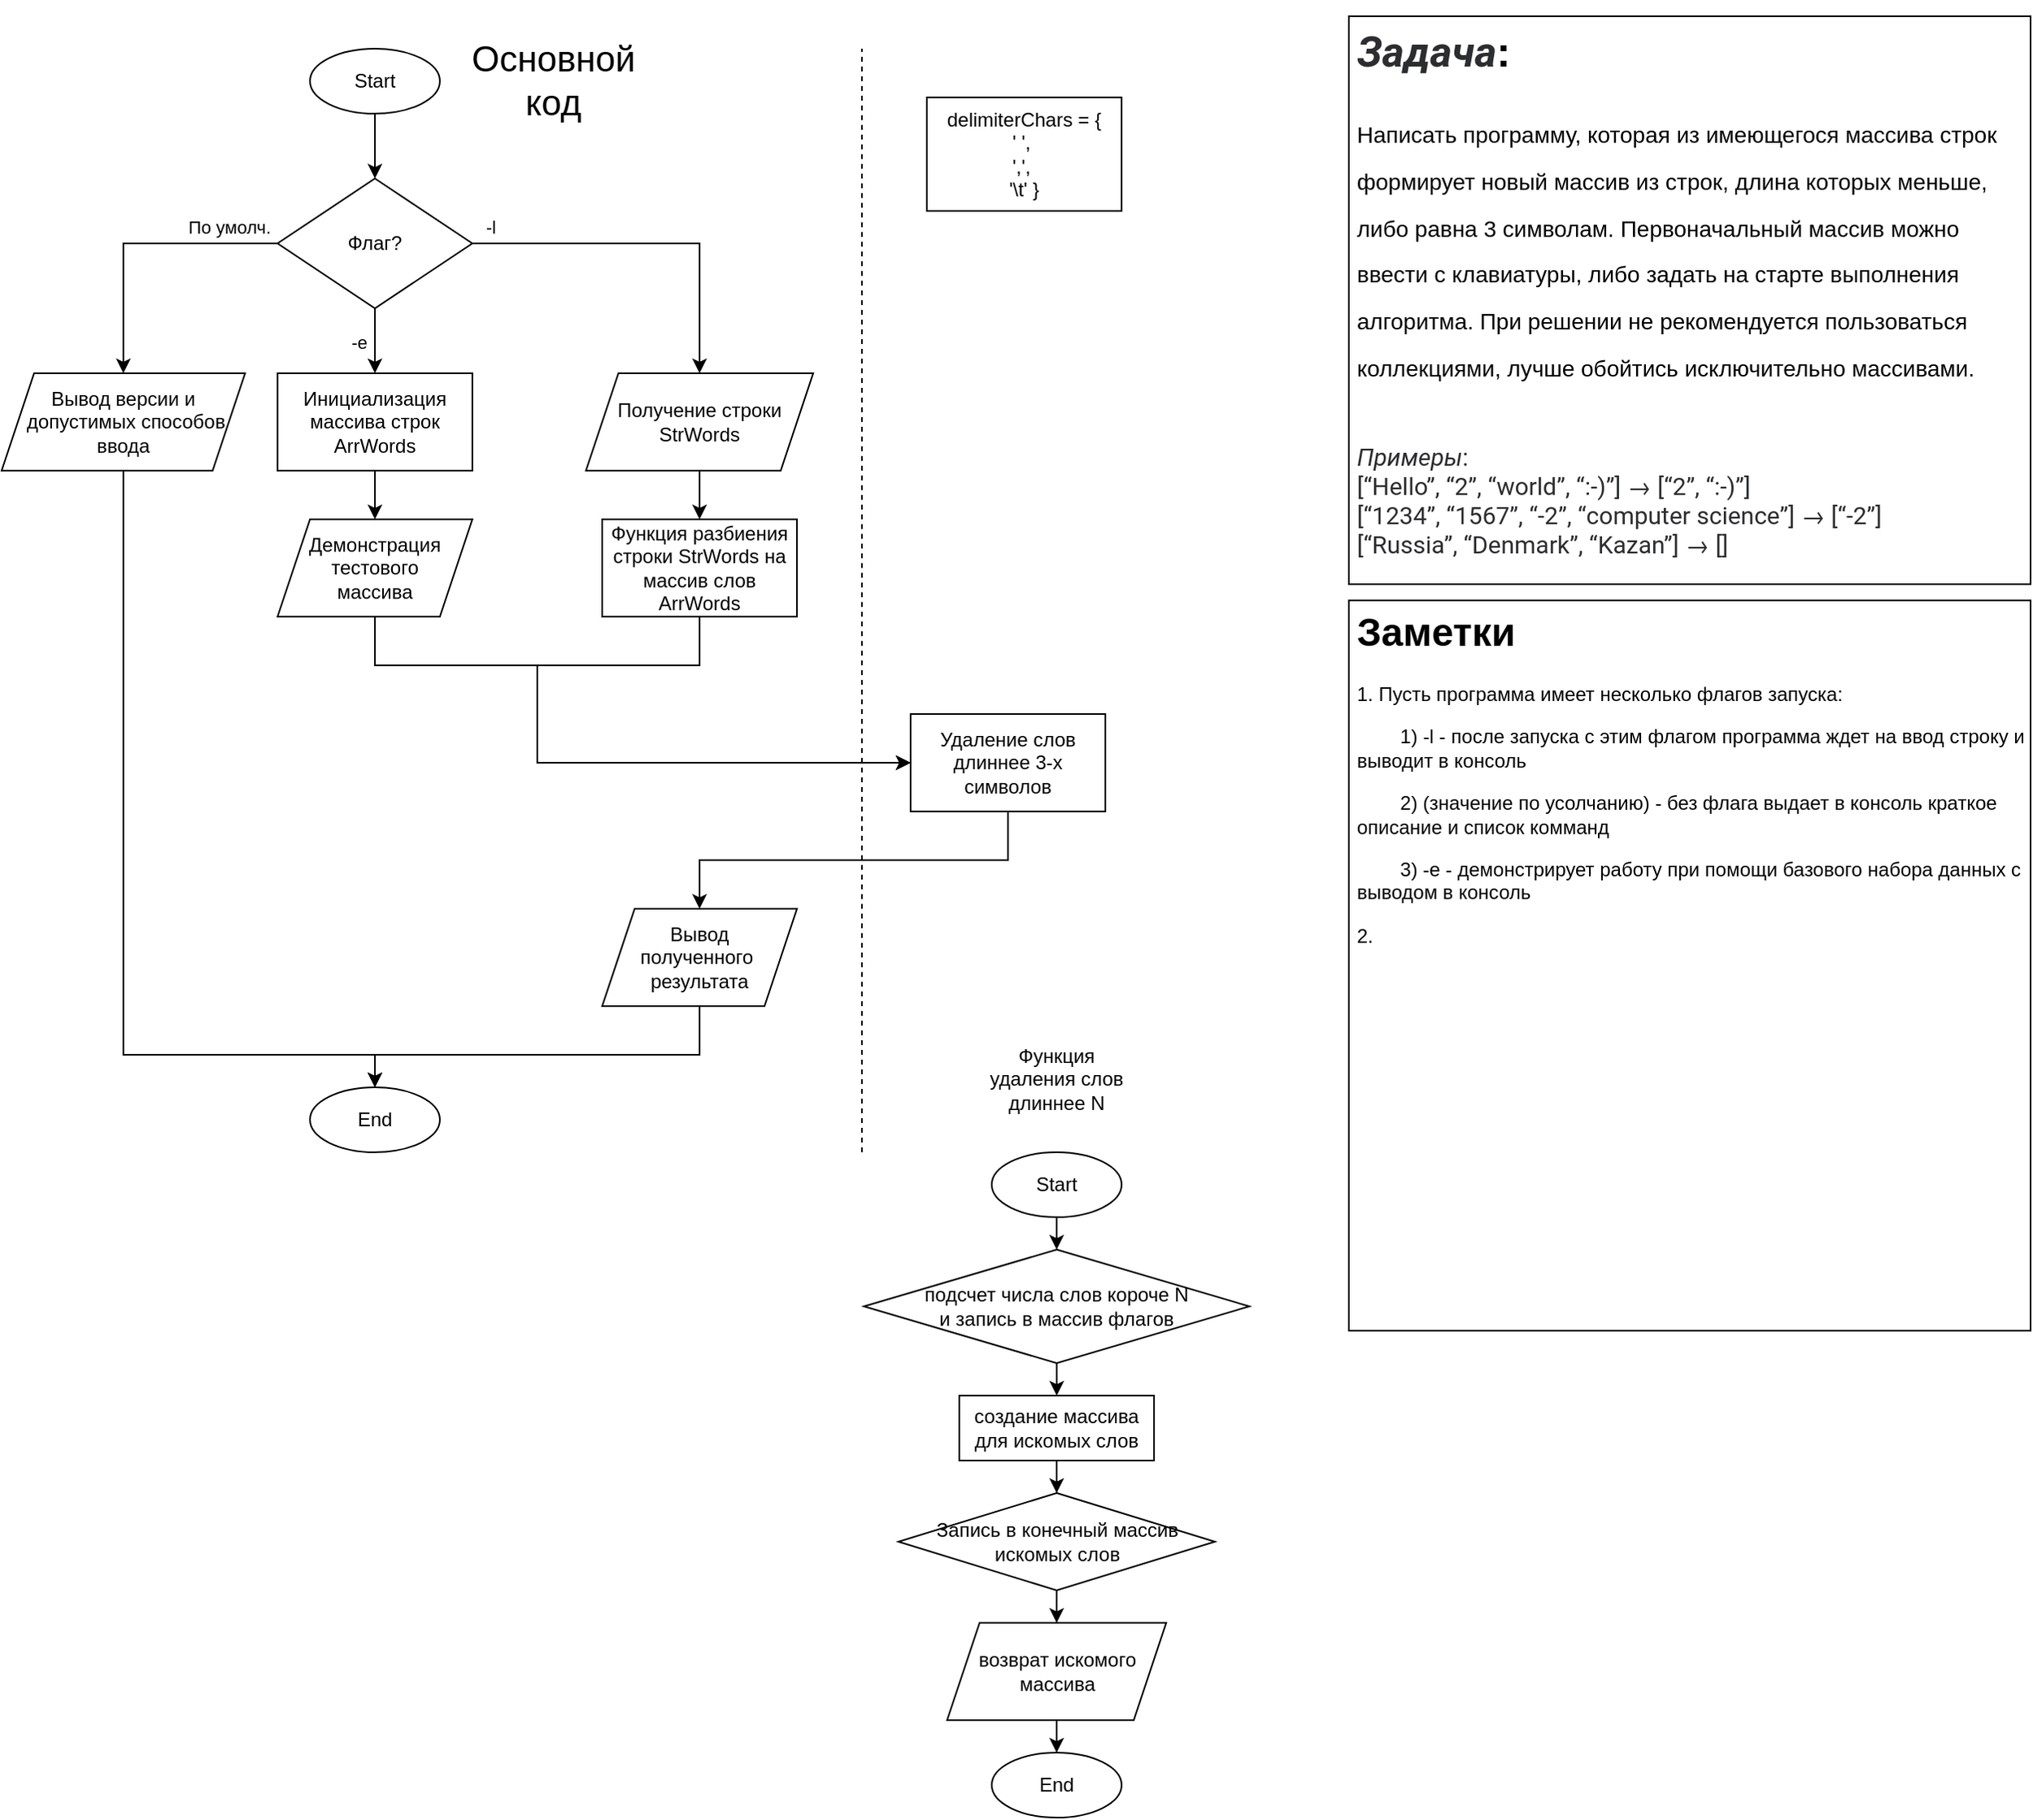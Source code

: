 <mxfile version="22.1.2" type="device">
  <diagram name="Страница 1" id="pv2W36bFjC1o42JSapMG">
    <mxGraphModel dx="779" dy="1206" grid="1" gridSize="10" guides="1" tooltips="1" connect="1" arrows="1" fold="1" page="1" pageScale="1" pageWidth="1920" pageHeight="1200" math="0" shadow="0">
      <root>
        <mxCell id="0" />
        <mxCell id="1" parent="0" />
        <mxCell id="-P6mRwowKEXQZiQl9OTc-1" value="&lt;h1 style=&quot;font-size: 26px;&quot;&gt;&lt;span style=&quot;background-color: rgb(255, 255, 255);&quot;&gt;&lt;em style=&quot;box-sizing: border-box; color: rgb(44, 45, 48); font-family: Onest, Roboto, &amp;quot;San Francisco&amp;quot;, &amp;quot;Helvetica Neue&amp;quot;, Helvetica, Arial;&quot;&gt;Задача&lt;/em&gt;:&lt;span style=&quot;font-weight: normal;&quot;&gt;&amp;nbsp;&lt;/span&gt;&lt;/span&gt;&lt;/h1&gt;&lt;h1&gt;&lt;span style=&quot;background-color: initial; font-weight: normal;&quot;&gt;&lt;font style=&quot;font-size: 14px;&quot;&gt;Написать программу, которая из имеющегося массива строк формирует новый массив из строк, длина которых меньше, либо равна 3 символам. Первоначальный массив можно ввести с клавиатуры, либо задать на старте выполнения алгоритма. При решении не рекомендуется пользоваться коллекциями, лучше обойтись исключительно массивами.&lt;/font&gt;&lt;/span&gt;&lt;br&gt;&lt;/h1&gt;&lt;p&gt;&lt;a style=&quot;box-sizing: border-box; background-color: rgb(255, 255, 255); color: rgb(37, 133, 238); cursor: pointer; overflow-wrap: break-word; font-family: Onest, Roboto, &amp;quot;San Francisco&amp;quot;, &amp;quot;Helvetica Neue&amp;quot;, Helvetica, Arial; font-size: 15px;&quot; target=&quot;_blank&quot; href=&quot;https://gb.ru/lessons/383191/homework&quot;&gt;&lt;/a&gt;&lt;br style=&quot;box-sizing: border-box; color: rgb(44, 45, 48); font-family: Onest, Roboto, &amp;quot;San Francisco&amp;quot;, &amp;quot;Helvetica Neue&amp;quot;, Helvetica, Arial; font-size: 15px; background-color: rgb(255, 255, 255);&quot;&gt;&lt;em style=&quot;box-sizing: border-box; color: rgb(44, 45, 48); font-family: Onest, Roboto, &amp;quot;San Francisco&amp;quot;, &amp;quot;Helvetica Neue&amp;quot;, Helvetica, Arial; font-size: 15px; background-color: rgb(255, 255, 255);&quot;&gt;Примеры&lt;/em&gt;&lt;span style=&quot;color: rgb(44, 45, 48); font-family: Onest, Roboto, &amp;quot;San Francisco&amp;quot;, &amp;quot;Helvetica Neue&amp;quot;, Helvetica, Arial; font-size: 15px; background-color: rgb(255, 255, 255);&quot;&gt;:&lt;/span&gt;&lt;br style=&quot;box-sizing: border-box; color: rgb(44, 45, 48); font-family: Onest, Roboto, &amp;quot;San Francisco&amp;quot;, &amp;quot;Helvetica Neue&amp;quot;, Helvetica, Arial; font-size: 15px; background-color: rgb(255, 255, 255);&quot;&gt;&lt;span style=&quot;color: rgb(44, 45, 48); font-family: Onest, Roboto, &amp;quot;San Francisco&amp;quot;, &amp;quot;Helvetica Neue&amp;quot;, Helvetica, Arial; font-size: 15px; background-color: rgb(255, 255, 255);&quot;&gt;[“Hello”, “2”, “world”, “:-)”] → [“2”, “:-)”]&lt;/span&gt;&lt;br style=&quot;box-sizing: border-box; color: rgb(44, 45, 48); font-family: Onest, Roboto, &amp;quot;San Francisco&amp;quot;, &amp;quot;Helvetica Neue&amp;quot;, Helvetica, Arial; font-size: 15px; background-color: rgb(255, 255, 255);&quot;&gt;&lt;span style=&quot;color: rgb(44, 45, 48); font-family: Onest, Roboto, &amp;quot;San Francisco&amp;quot;, &amp;quot;Helvetica Neue&amp;quot;, Helvetica, Arial; font-size: 15px; background-color: rgb(255, 255, 255);&quot;&gt;[“1234”, “1567”, “-2”, “computer science”] → [“-2”]&lt;/span&gt;&lt;br style=&quot;box-sizing: border-box; color: rgb(44, 45, 48); font-family: Onest, Roboto, &amp;quot;San Francisco&amp;quot;, &amp;quot;Helvetica Neue&amp;quot;, Helvetica, Arial; font-size: 15px; background-color: rgb(255, 255, 255);&quot;&gt;&lt;span style=&quot;color: rgb(44, 45, 48); font-family: Onest, Roboto, &amp;quot;San Francisco&amp;quot;, &amp;quot;Helvetica Neue&amp;quot;, Helvetica, Arial; font-size: 15px; background-color: rgb(255, 255, 255);&quot;&gt;[“Russia”, “Denmark”, “Kazan”] → []&lt;/span&gt;&lt;br&gt;&lt;/p&gt;" style="text;html=1;strokeColor=default;fillColor=default;spacing=5;spacingTop=-20;whiteSpace=wrap;overflow=hidden;rounded=0;" parent="1" vertex="1">
          <mxGeometry x="840" y="60" width="420" height="350" as="geometry" />
        </mxCell>
        <mxCell id="-P6mRwowKEXQZiQl9OTc-5" value="" style="edgeStyle=orthogonalEdgeStyle;rounded=0;orthogonalLoop=1;jettySize=auto;html=1;" parent="1" source="-P6mRwowKEXQZiQl9OTc-2" target="-P6mRwowKEXQZiQl9OTc-4" edge="1">
          <mxGeometry relative="1" as="geometry" />
        </mxCell>
        <mxCell id="-P6mRwowKEXQZiQl9OTc-2" value="Start" style="ellipse;whiteSpace=wrap;html=1;" parent="1" vertex="1">
          <mxGeometry x="200" y="80" width="80" height="40" as="geometry" />
        </mxCell>
        <mxCell id="-P6mRwowKEXQZiQl9OTc-3" value="End" style="ellipse;whiteSpace=wrap;html=1;" parent="1" vertex="1">
          <mxGeometry x="200" y="720" width="80" height="40" as="geometry" />
        </mxCell>
        <mxCell id="-P6mRwowKEXQZiQl9OTc-8" style="edgeStyle=orthogonalEdgeStyle;rounded=0;orthogonalLoop=1;jettySize=auto;html=1;" parent="1" source="-P6mRwowKEXQZiQl9OTc-4" target="09CF1wvdeAijibLfnBBL-1" edge="1">
          <mxGeometry relative="1" as="geometry">
            <mxPoint y="280" as="targetPoint" />
          </mxGeometry>
        </mxCell>
        <mxCell id="-P6mRwowKEXQZiQl9OTc-9" value="По умолч." style="edgeLabel;html=1;align=center;verticalAlign=middle;resizable=0;points=[];" parent="-P6mRwowKEXQZiQl9OTc-8" vertex="1" connectable="0">
          <mxGeometry x="-0.013" y="3" relative="1" as="geometry">
            <mxPoint x="56" y="-13" as="offset" />
          </mxGeometry>
        </mxCell>
        <mxCell id="-P6mRwowKEXQZiQl9OTc-10" style="edgeStyle=orthogonalEdgeStyle;rounded=0;orthogonalLoop=1;jettySize=auto;html=1;exitX=0.5;exitY=1;exitDx=0;exitDy=0;" parent="1" source="-P6mRwowKEXQZiQl9OTc-4" target="09CF1wvdeAijibLfnBBL-6" edge="1">
          <mxGeometry relative="1" as="geometry">
            <mxPoint x="240" y="280" as="targetPoint" />
            <Array as="points">
              <mxPoint x="240" y="260" />
              <mxPoint x="240" y="260" />
            </Array>
          </mxGeometry>
        </mxCell>
        <mxCell id="-P6mRwowKEXQZiQl9OTc-11" value="-e" style="edgeLabel;html=1;align=center;verticalAlign=middle;resizable=0;points=[];" parent="-P6mRwowKEXQZiQl9OTc-10" vertex="1" connectable="0">
          <mxGeometry x="0.216" y="-1" relative="1" as="geometry">
            <mxPoint x="-9" y="-4" as="offset" />
          </mxGeometry>
        </mxCell>
        <mxCell id="-P6mRwowKEXQZiQl9OTc-14" style="edgeStyle=orthogonalEdgeStyle;rounded=0;orthogonalLoop=1;jettySize=auto;html=1;entryX=0.5;entryY=0;entryDx=0;entryDy=0;" parent="1" source="-P6mRwowKEXQZiQl9OTc-4" target="09CF1wvdeAijibLfnBBL-4" edge="1">
          <mxGeometry relative="1" as="geometry">
            <mxPoint x="450" y="310" as="targetPoint" />
            <Array as="points">
              <mxPoint x="440" y="200" />
            </Array>
          </mxGeometry>
        </mxCell>
        <mxCell id="-P6mRwowKEXQZiQl9OTc-15" value="-l" style="edgeLabel;html=1;align=center;verticalAlign=middle;resizable=0;points=[];" parent="-P6mRwowKEXQZiQl9OTc-14" vertex="1" connectable="0">
          <mxGeometry x="-0.603" y="-1" relative="1" as="geometry">
            <mxPoint x="-33" y="-11" as="offset" />
          </mxGeometry>
        </mxCell>
        <mxCell id="-P6mRwowKEXQZiQl9OTc-4" value="Флаг?" style="rhombus;whiteSpace=wrap;html=1;" parent="1" vertex="1">
          <mxGeometry x="180" y="160" width="120" height="80" as="geometry" />
        </mxCell>
        <mxCell id="-P6mRwowKEXQZiQl9OTc-6" value="&lt;h1&gt;Заметки&lt;/h1&gt;&lt;p&gt;1. Пусть программа имеет несколько флагов запуска:&lt;/p&gt;&lt;p&gt;&lt;span style=&quot;background-color: initial; white-space: pre;&quot;&gt;&#x9;&lt;/span&gt;1&lt;span style=&quot;background-color: initial;&quot;&gt;) -l - после запуска с этим флагом программа ждет на ввод строку и выводит в консоль&lt;/span&gt;&lt;/p&gt;&lt;p&gt;&lt;span style=&quot;white-space: pre;&quot;&gt;&#x9;&lt;/span&gt;2) (значение по усолчанию) - без флага выдает в консоль краткое описание и список комманд&lt;br&gt;&lt;/p&gt;&lt;p&gt;&lt;span style=&quot;white-space: pre;&quot;&gt;&#x9;&lt;/span&gt;3) -e - демонстрирует работу при помощи базового набора данных с выводом в консоль&lt;/p&gt;&lt;p&gt;2.&amp;nbsp;&lt;/p&gt;&lt;p&gt;&lt;br&gt;&lt;/p&gt;" style="text;html=1;strokeColor=default;fillColor=default;spacing=5;spacingTop=-20;whiteSpace=wrap;overflow=hidden;rounded=0;" parent="1" vertex="1">
          <mxGeometry x="840" y="420" width="420" height="450" as="geometry" />
        </mxCell>
        <mxCell id="09CF1wvdeAijibLfnBBL-2" style="edgeStyle=orthogonalEdgeStyle;rounded=0;orthogonalLoop=1;jettySize=auto;html=1;exitX=0.5;exitY=1;exitDx=0;exitDy=0;" parent="1" source="09CF1wvdeAijibLfnBBL-1" target="-P6mRwowKEXQZiQl9OTc-3" edge="1">
          <mxGeometry relative="1" as="geometry">
            <mxPoint x="-10" y="480" as="sourcePoint" />
            <Array as="points">
              <mxPoint x="85" y="700" />
              <mxPoint x="240" y="700" />
            </Array>
          </mxGeometry>
        </mxCell>
        <mxCell id="09CF1wvdeAijibLfnBBL-1" value="Вывод версии и&lt;br&gt;&amp;nbsp;допустимых способов ввода" style="shape=parallelogram;perimeter=parallelogramPerimeter;whiteSpace=wrap;html=1;fixedSize=1;" parent="1" vertex="1">
          <mxGeometry x="10" y="280" width="150" height="60" as="geometry" />
        </mxCell>
        <mxCell id="09CF1wvdeAijibLfnBBL-8" style="edgeStyle=orthogonalEdgeStyle;rounded=0;orthogonalLoop=1;jettySize=auto;html=1;" parent="1" source="09CF1wvdeAijibLfnBBL-4" target="09CF1wvdeAijibLfnBBL-7" edge="1">
          <mxGeometry relative="1" as="geometry">
            <Array as="points">
              <mxPoint x="440" y="400" />
            </Array>
          </mxGeometry>
        </mxCell>
        <mxCell id="09CF1wvdeAijibLfnBBL-4" value="Получение строки StrWords" style="shape=parallelogram;perimeter=parallelogramPerimeter;whiteSpace=wrap;html=1;fixedSize=1;" parent="1" vertex="1">
          <mxGeometry x="370" y="280" width="140" height="60" as="geometry" />
        </mxCell>
        <mxCell id="09CF1wvdeAijibLfnBBL-16" style="edgeStyle=orthogonalEdgeStyle;rounded=0;orthogonalLoop=1;jettySize=auto;html=1;" parent="1" source="09CF1wvdeAijibLfnBBL-6" target="09CF1wvdeAijibLfnBBL-15" edge="1">
          <mxGeometry relative="1" as="geometry" />
        </mxCell>
        <mxCell id="09CF1wvdeAijibLfnBBL-6" value="Инициализация массива строк ArrWords" style="rounded=0;whiteSpace=wrap;html=1;" parent="1" vertex="1">
          <mxGeometry x="180" y="280" width="120" height="60" as="geometry" />
        </mxCell>
        <mxCell id="09CF1wvdeAijibLfnBBL-11" style="edgeStyle=orthogonalEdgeStyle;rounded=0;orthogonalLoop=1;jettySize=auto;html=1;" parent="1" source="09CF1wvdeAijibLfnBBL-7" target="09CF1wvdeAijibLfnBBL-9" edge="1">
          <mxGeometry relative="1" as="geometry">
            <Array as="points">
              <mxPoint x="440" y="460" />
              <mxPoint x="340" y="460" />
              <mxPoint x="340" y="520" />
            </Array>
          </mxGeometry>
        </mxCell>
        <mxCell id="09CF1wvdeAijibLfnBBL-7" value="Функция разбиения&lt;br&gt;строки StrWords на массив слов ArrWords" style="rounded=0;whiteSpace=wrap;html=1;" parent="1" vertex="1">
          <mxGeometry x="380" y="370" width="120" height="60" as="geometry" />
        </mxCell>
        <mxCell id="09CF1wvdeAijibLfnBBL-12" style="edgeStyle=orthogonalEdgeStyle;rounded=0;orthogonalLoop=1;jettySize=auto;html=1;" parent="1" source="09CF1wvdeAijibLfnBBL-9" target="09CF1wvdeAijibLfnBBL-18" edge="1">
          <mxGeometry relative="1" as="geometry">
            <mxPoint x="440" y="610" as="targetPoint" />
            <Array as="points">
              <mxPoint x="630" y="580" />
              <mxPoint x="440" y="580" />
            </Array>
          </mxGeometry>
        </mxCell>
        <mxCell id="09CF1wvdeAijibLfnBBL-9" value="Удаление слов длиннее 3-х символов" style="rounded=0;whiteSpace=wrap;html=1;" parent="1" vertex="1">
          <mxGeometry x="570" y="490" width="120" height="60" as="geometry" />
        </mxCell>
        <mxCell id="09CF1wvdeAijibLfnBBL-13" value="" style="endArrow=none;dashed=1;html=1;rounded=0;" parent="1" edge="1">
          <mxGeometry width="50" height="50" relative="1" as="geometry">
            <mxPoint x="540" y="760" as="sourcePoint" />
            <mxPoint x="540" y="80" as="targetPoint" />
          </mxGeometry>
        </mxCell>
        <mxCell id="09CF1wvdeAijibLfnBBL-17" style="edgeStyle=orthogonalEdgeStyle;rounded=0;orthogonalLoop=1;jettySize=auto;html=1;" parent="1" source="09CF1wvdeAijibLfnBBL-15" target="09CF1wvdeAijibLfnBBL-9" edge="1">
          <mxGeometry relative="1" as="geometry">
            <Array as="points">
              <mxPoint x="240" y="460" />
              <mxPoint x="340" y="460" />
              <mxPoint x="340" y="520" />
            </Array>
          </mxGeometry>
        </mxCell>
        <mxCell id="09CF1wvdeAijibLfnBBL-15" value="Демонстрация тестового&lt;br&gt;массива" style="shape=parallelogram;perimeter=parallelogramPerimeter;whiteSpace=wrap;html=1;fixedSize=1;" parent="1" vertex="1">
          <mxGeometry x="180" y="370" width="120" height="60" as="geometry" />
        </mxCell>
        <mxCell id="09CF1wvdeAijibLfnBBL-19" style="edgeStyle=orthogonalEdgeStyle;rounded=0;orthogonalLoop=1;jettySize=auto;html=1;" parent="1" source="09CF1wvdeAijibLfnBBL-18" target="-P6mRwowKEXQZiQl9OTc-3" edge="1">
          <mxGeometry relative="1" as="geometry">
            <Array as="points">
              <mxPoint x="440" y="700" />
              <mxPoint x="240" y="700" />
            </Array>
          </mxGeometry>
        </mxCell>
        <mxCell id="09CF1wvdeAijibLfnBBL-18" value="Вывод&lt;br&gt;полученного&amp;nbsp;&lt;br&gt;результата" style="shape=parallelogram;perimeter=parallelogramPerimeter;whiteSpace=wrap;html=1;fixedSize=1;" parent="1" vertex="1">
          <mxGeometry x="380" y="610" width="120" height="60" as="geometry" />
        </mxCell>
        <mxCell id="ozhEgIK4Jto9Lz6tYeav-1" value="&lt;font style=&quot;font-size: 22px;&quot;&gt;Основной код&lt;/font&gt;" style="text;html=1;strokeColor=none;fillColor=none;align=center;verticalAlign=middle;whiteSpace=wrap;rounded=0;" parent="1" vertex="1">
          <mxGeometry x="300" y="65" width="100" height="70" as="geometry" />
        </mxCell>
        <mxCell id="2_voaMJhl2zaZRBkShzH-4" style="edgeStyle=orthogonalEdgeStyle;rounded=0;orthogonalLoop=1;jettySize=auto;html=1;" edge="1" parent="1" source="ozhEgIK4Jto9Lz6tYeav-5" target="2_voaMJhl2zaZRBkShzH-3">
          <mxGeometry relative="1" as="geometry" />
        </mxCell>
        <mxCell id="ozhEgIK4Jto9Lz6tYeav-5" value="Start" style="ellipse;whiteSpace=wrap;html=1;" parent="1" vertex="1">
          <mxGeometry x="620" y="760" width="80" height="40" as="geometry" />
        </mxCell>
        <mxCell id="ozhEgIK4Jto9Lz6tYeav-6" value="End" style="ellipse;whiteSpace=wrap;html=1;" parent="1" vertex="1">
          <mxGeometry x="620" y="1130" width="80" height="40" as="geometry" />
        </mxCell>
        <mxCell id="ozhEgIK4Jto9Lz6tYeav-7" value="Функция удаления слов длиннее N" style="text;html=1;strokeColor=none;fillColor=none;align=center;verticalAlign=middle;whiteSpace=wrap;rounded=0;" parent="1" vertex="1">
          <mxGeometry x="610" y="690" width="100" height="50" as="geometry" />
        </mxCell>
        <mxCell id="2_voaMJhl2zaZRBkShzH-2" value="delimiterChars = {&lt;br&gt;&#39; &#39;,&amp;nbsp;&lt;br&gt;&#39;,&#39;,&amp;nbsp;&lt;br&gt;&#39;\t&#39; }" style="rounded=0;whiteSpace=wrap;html=1;" vertex="1" parent="1">
          <mxGeometry x="580" y="110" width="120" height="70" as="geometry" />
        </mxCell>
        <mxCell id="2_voaMJhl2zaZRBkShzH-6" style="edgeStyle=orthogonalEdgeStyle;rounded=0;orthogonalLoop=1;jettySize=auto;html=1;" edge="1" parent="1" source="2_voaMJhl2zaZRBkShzH-3" target="2_voaMJhl2zaZRBkShzH-5">
          <mxGeometry relative="1" as="geometry" />
        </mxCell>
        <mxCell id="2_voaMJhl2zaZRBkShzH-3" value="подсчет числа слов короче N&lt;br&gt;и запись в массив флагов" style="rhombus;whiteSpace=wrap;html=1;" vertex="1" parent="1">
          <mxGeometry x="541.25" y="820" width="237.5" height="70" as="geometry" />
        </mxCell>
        <mxCell id="2_voaMJhl2zaZRBkShzH-11" style="edgeStyle=orthogonalEdgeStyle;rounded=0;orthogonalLoop=1;jettySize=auto;html=1;" edge="1" parent="1" source="2_voaMJhl2zaZRBkShzH-5" target="2_voaMJhl2zaZRBkShzH-10">
          <mxGeometry relative="1" as="geometry" />
        </mxCell>
        <mxCell id="2_voaMJhl2zaZRBkShzH-5" value="создание массива для искомых слов" style="rounded=0;whiteSpace=wrap;html=1;" vertex="1" parent="1">
          <mxGeometry x="600" y="910" width="120" height="40" as="geometry" />
        </mxCell>
        <mxCell id="2_voaMJhl2zaZRBkShzH-14" value="" style="edgeStyle=orthogonalEdgeStyle;rounded=0;orthogonalLoop=1;jettySize=auto;html=1;" edge="1" parent="1" source="2_voaMJhl2zaZRBkShzH-10" target="2_voaMJhl2zaZRBkShzH-12">
          <mxGeometry relative="1" as="geometry" />
        </mxCell>
        <mxCell id="2_voaMJhl2zaZRBkShzH-10" value="Запись в конечный массив искомых слов" style="rhombus;whiteSpace=wrap;html=1;" vertex="1" parent="1">
          <mxGeometry x="562.5" y="970" width="195" height="60" as="geometry" />
        </mxCell>
        <mxCell id="2_voaMJhl2zaZRBkShzH-13" style="edgeStyle=orthogonalEdgeStyle;rounded=0;orthogonalLoop=1;jettySize=auto;html=1;" edge="1" parent="1" source="2_voaMJhl2zaZRBkShzH-12" target="ozhEgIK4Jto9Lz6tYeav-6">
          <mxGeometry relative="1" as="geometry" />
        </mxCell>
        <mxCell id="2_voaMJhl2zaZRBkShzH-12" value="возврат искомого массива" style="shape=parallelogram;perimeter=parallelogramPerimeter;whiteSpace=wrap;html=1;fixedSize=1;" vertex="1" parent="1">
          <mxGeometry x="592.5" y="1050" width="135" height="60" as="geometry" />
        </mxCell>
      </root>
    </mxGraphModel>
  </diagram>
</mxfile>
